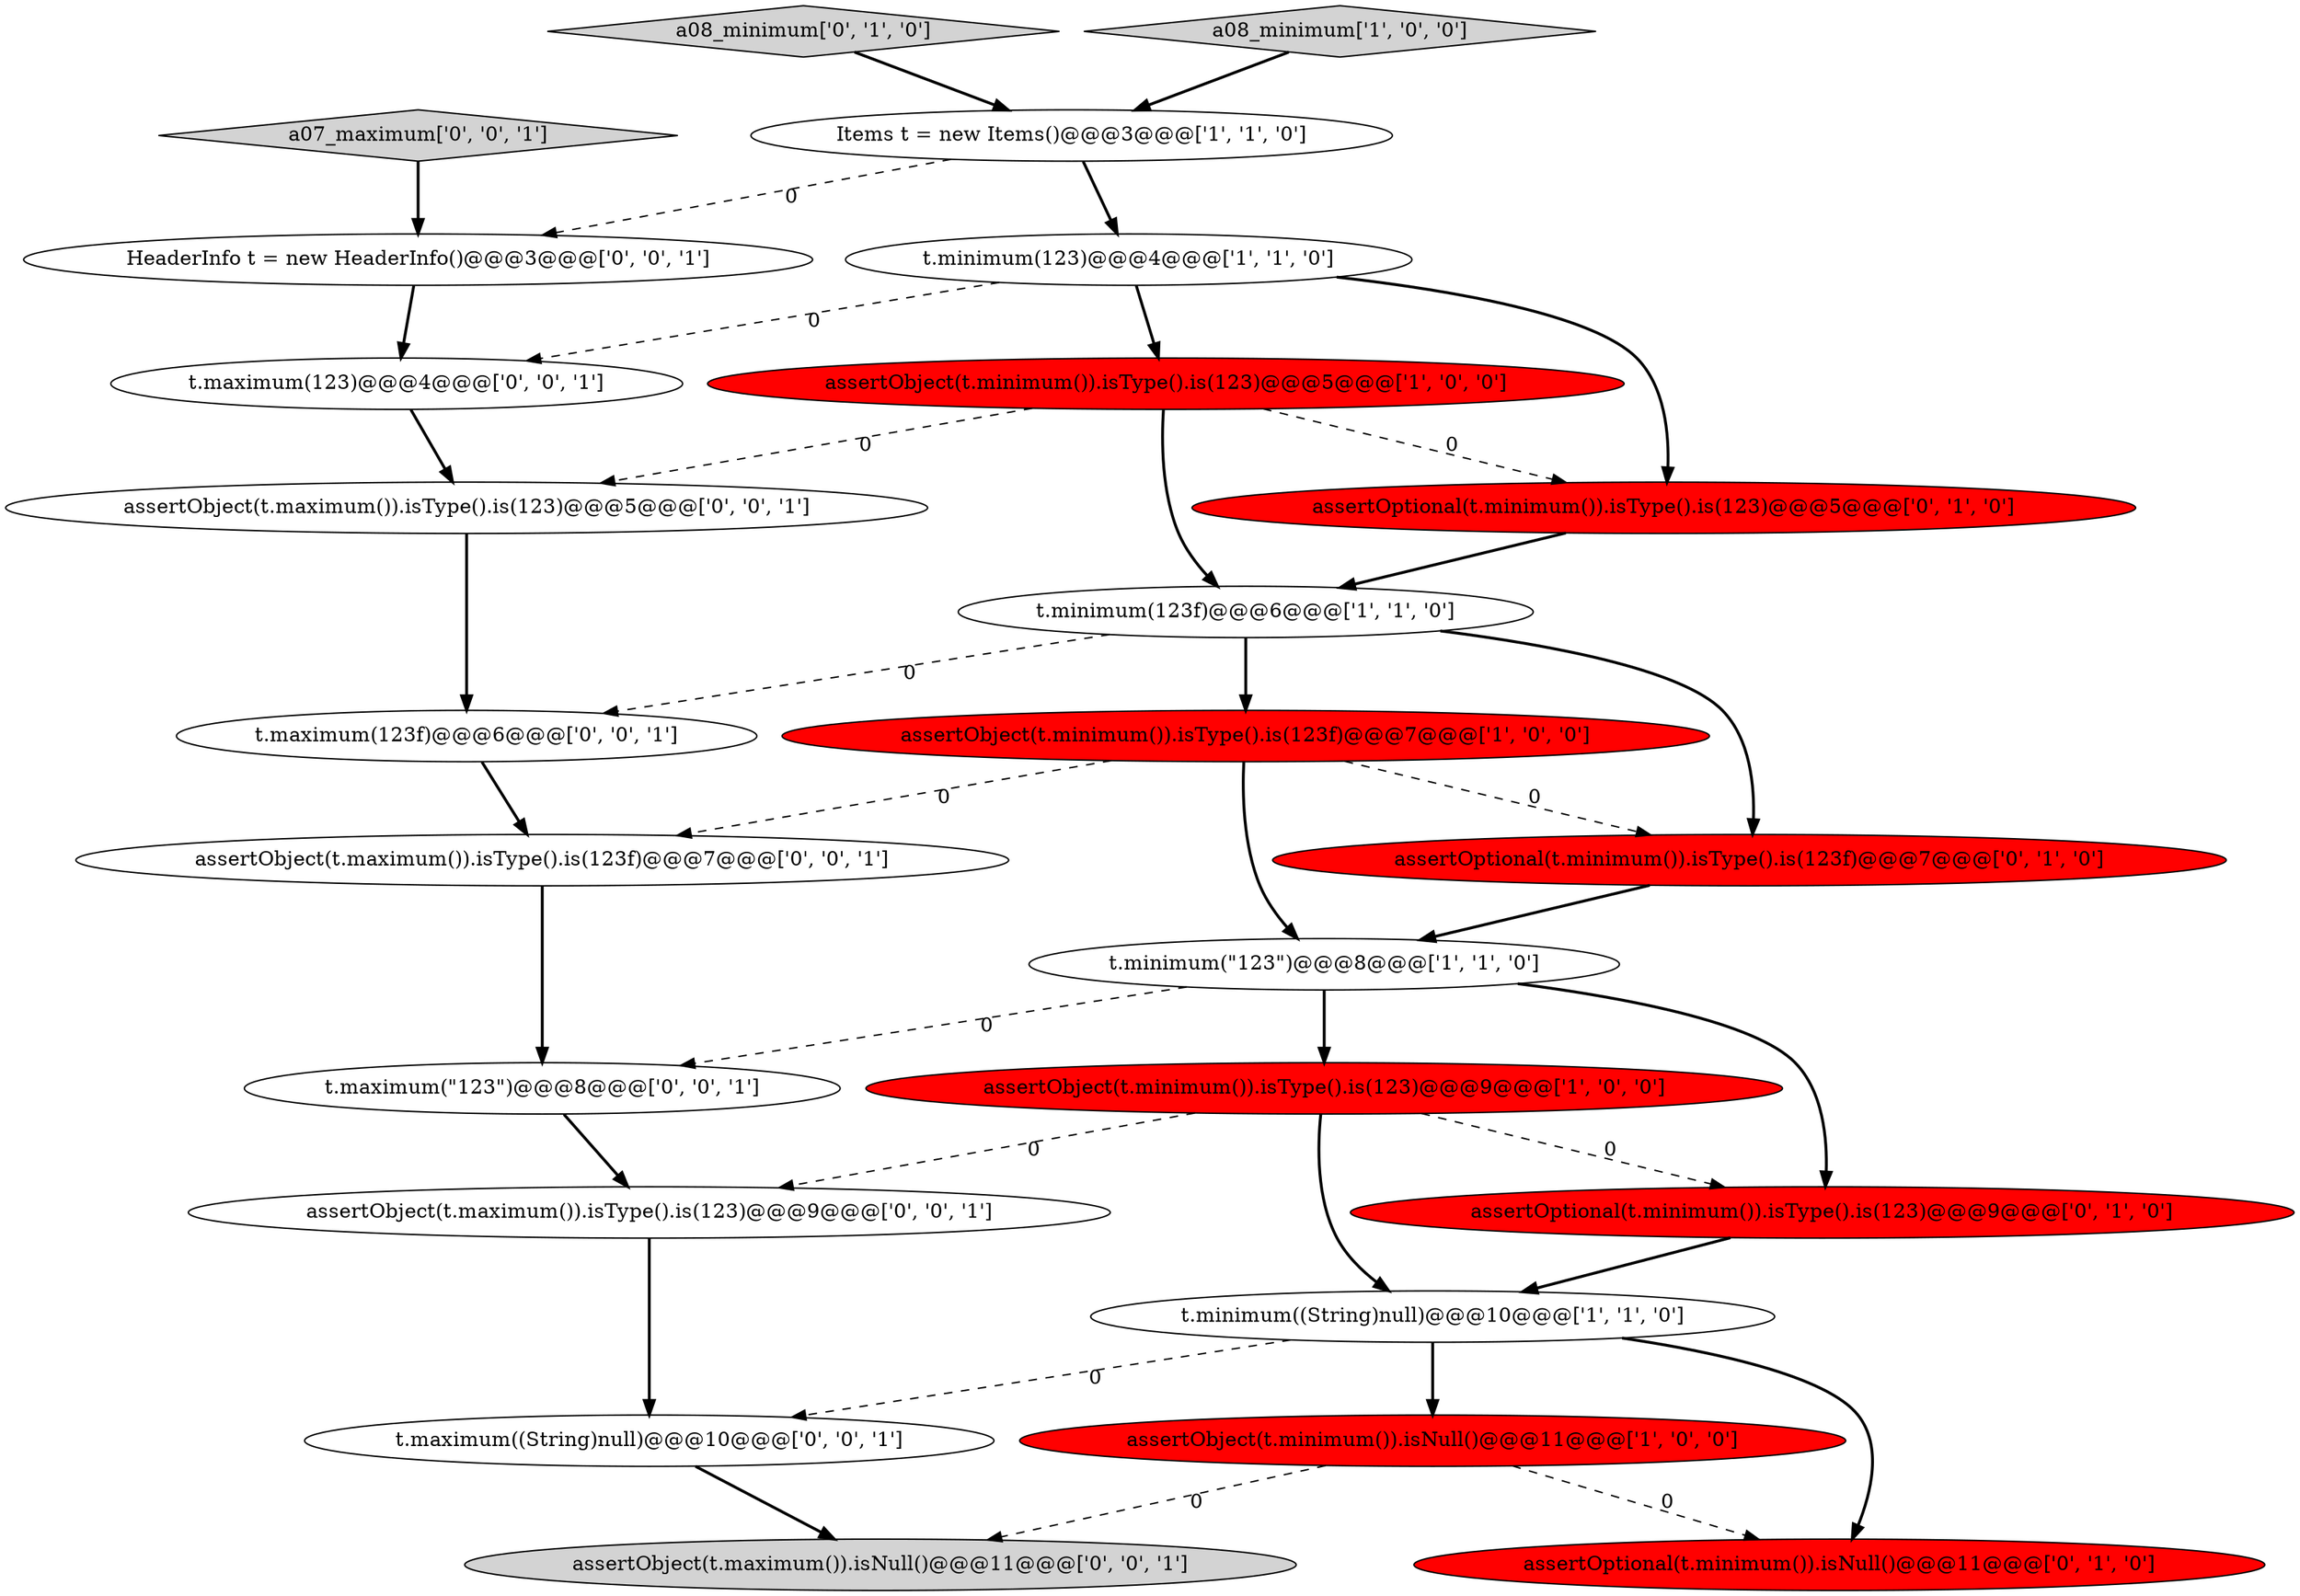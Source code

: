 digraph {
2 [style = filled, label = "t.minimum(123)@@@4@@@['1', '1', '0']", fillcolor = white, shape = ellipse image = "AAA0AAABBB1BBB"];
19 [style = filled, label = "HeaderInfo t = new HeaderInfo()@@@3@@@['0', '0', '1']", fillcolor = white, shape = ellipse image = "AAA0AAABBB3BBB"];
0 [style = filled, label = "assertObject(t.minimum()).isType().is(123)@@@5@@@['1', '0', '0']", fillcolor = red, shape = ellipse image = "AAA1AAABBB1BBB"];
12 [style = filled, label = "assertOptional(t.minimum()).isType().is(123)@@@9@@@['0', '1', '0']", fillcolor = red, shape = ellipse image = "AAA1AAABBB2BBB"];
11 [style = filled, label = "assertOptional(t.minimum()).isType().is(123)@@@5@@@['0', '1', '0']", fillcolor = red, shape = ellipse image = "AAA1AAABBB2BBB"];
17 [style = filled, label = "t.maximum((String)null)@@@10@@@['0', '0', '1']", fillcolor = white, shape = ellipse image = "AAA0AAABBB3BBB"];
5 [style = filled, label = "assertObject(t.minimum()).isType().is(123f)@@@7@@@['1', '0', '0']", fillcolor = red, shape = ellipse image = "AAA1AAABBB1BBB"];
18 [style = filled, label = "t.maximum(123)@@@4@@@['0', '0', '1']", fillcolor = white, shape = ellipse image = "AAA0AAABBB3BBB"];
14 [style = filled, label = "a08_minimum['0', '1', '0']", fillcolor = lightgray, shape = diamond image = "AAA0AAABBB2BBB"];
3 [style = filled, label = "Items t = new Items()@@@3@@@['1', '1', '0']", fillcolor = white, shape = ellipse image = "AAA0AAABBB1BBB"];
15 [style = filled, label = "assertObject(t.maximum()).isType().is(123)@@@9@@@['0', '0', '1']", fillcolor = white, shape = ellipse image = "AAA0AAABBB3BBB"];
8 [style = filled, label = "t.minimum(\"123\")@@@8@@@['1', '1', '0']", fillcolor = white, shape = ellipse image = "AAA0AAABBB1BBB"];
16 [style = filled, label = "assertObject(t.maximum()).isNull()@@@11@@@['0', '0', '1']", fillcolor = lightgray, shape = ellipse image = "AAA0AAABBB3BBB"];
21 [style = filled, label = "t.maximum(\"123\")@@@8@@@['0', '0', '1']", fillcolor = white, shape = ellipse image = "AAA0AAABBB3BBB"];
1 [style = filled, label = "assertObject(t.minimum()).isType().is(123)@@@9@@@['1', '0', '0']", fillcolor = red, shape = ellipse image = "AAA1AAABBB1BBB"];
6 [style = filled, label = "t.minimum((String)null)@@@10@@@['1', '1', '0']", fillcolor = white, shape = ellipse image = "AAA0AAABBB1BBB"];
10 [style = filled, label = "assertOptional(t.minimum()).isType().is(123f)@@@7@@@['0', '1', '0']", fillcolor = red, shape = ellipse image = "AAA1AAABBB2BBB"];
22 [style = filled, label = "t.maximum(123f)@@@6@@@['0', '0', '1']", fillcolor = white, shape = ellipse image = "AAA0AAABBB3BBB"];
23 [style = filled, label = "assertObject(t.maximum()).isType().is(123f)@@@7@@@['0', '0', '1']", fillcolor = white, shape = ellipse image = "AAA0AAABBB3BBB"];
20 [style = filled, label = "assertObject(t.maximum()).isType().is(123)@@@5@@@['0', '0', '1']", fillcolor = white, shape = ellipse image = "AAA0AAABBB3BBB"];
7 [style = filled, label = "t.minimum(123f)@@@6@@@['1', '1', '0']", fillcolor = white, shape = ellipse image = "AAA0AAABBB1BBB"];
4 [style = filled, label = "a08_minimum['1', '0', '0']", fillcolor = lightgray, shape = diamond image = "AAA0AAABBB1BBB"];
9 [style = filled, label = "assertObject(t.minimum()).isNull()@@@11@@@['1', '0', '0']", fillcolor = red, shape = ellipse image = "AAA1AAABBB1BBB"];
24 [style = filled, label = "a07_maximum['0', '0', '1']", fillcolor = lightgray, shape = diamond image = "AAA0AAABBB3BBB"];
13 [style = filled, label = "assertOptional(t.minimum()).isNull()@@@11@@@['0', '1', '0']", fillcolor = red, shape = ellipse image = "AAA1AAABBB2BBB"];
14->3 [style = bold, label=""];
5->8 [style = bold, label=""];
4->3 [style = bold, label=""];
19->18 [style = bold, label=""];
9->16 [style = dashed, label="0"];
24->19 [style = bold, label=""];
7->10 [style = bold, label=""];
5->23 [style = dashed, label="0"];
1->15 [style = dashed, label="0"];
21->15 [style = bold, label=""];
0->11 [style = dashed, label="0"];
6->17 [style = dashed, label="0"];
8->21 [style = dashed, label="0"];
0->20 [style = dashed, label="0"];
12->6 [style = bold, label=""];
22->23 [style = bold, label=""];
20->22 [style = bold, label=""];
0->7 [style = bold, label=""];
3->19 [style = dashed, label="0"];
8->1 [style = bold, label=""];
1->12 [style = dashed, label="0"];
18->20 [style = bold, label=""];
15->17 [style = bold, label=""];
7->5 [style = bold, label=""];
2->0 [style = bold, label=""];
1->6 [style = bold, label=""];
3->2 [style = bold, label=""];
10->8 [style = bold, label=""];
23->21 [style = bold, label=""];
5->10 [style = dashed, label="0"];
6->13 [style = bold, label=""];
9->13 [style = dashed, label="0"];
2->18 [style = dashed, label="0"];
6->9 [style = bold, label=""];
7->22 [style = dashed, label="0"];
2->11 [style = bold, label=""];
8->12 [style = bold, label=""];
11->7 [style = bold, label=""];
17->16 [style = bold, label=""];
}
